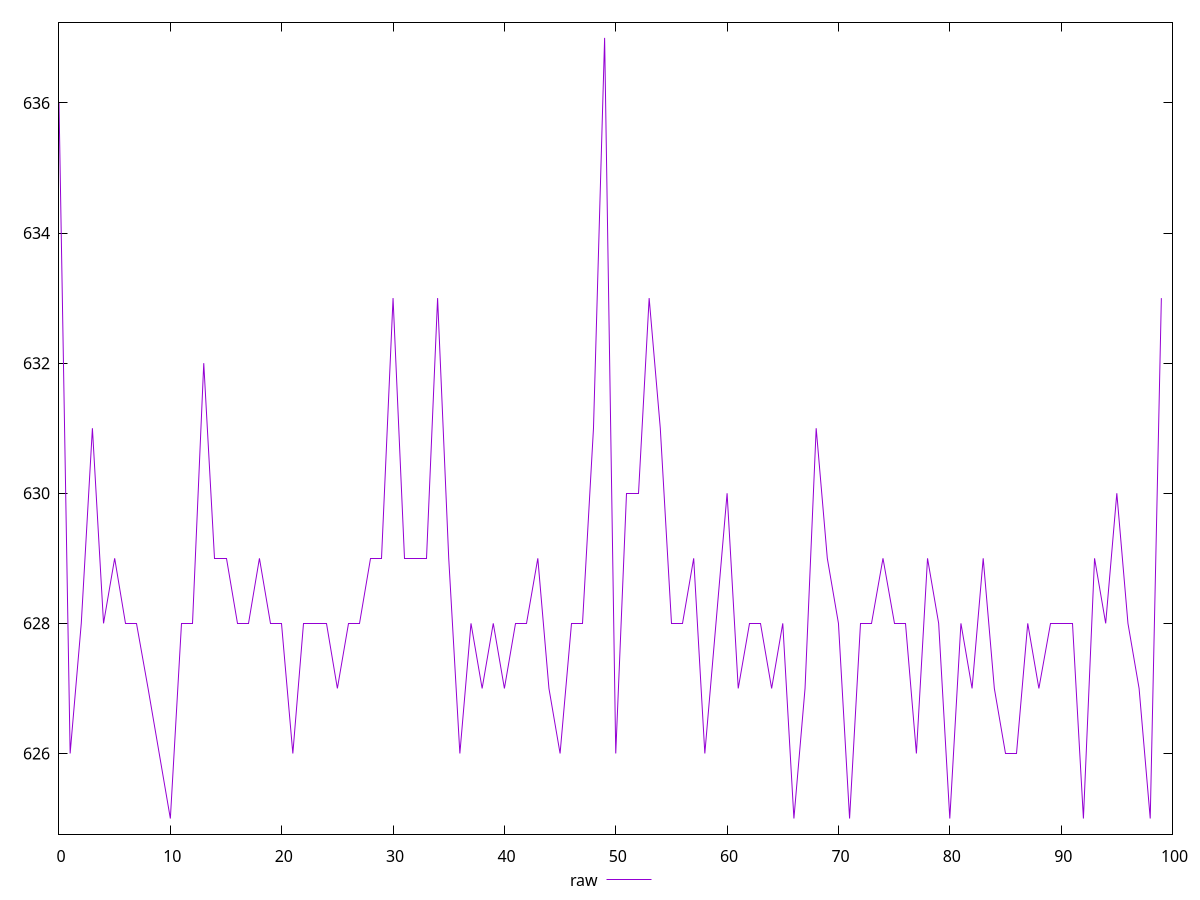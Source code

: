 reset
set terminal svg size 640, 490
set output "reprap/metrics/samples/empty/raw/values.svg"

$raw <<EOF
0 636
1 626
2 628
3 631
4 628
5 629
6 628
7 628
8 627
9 626
10 625
11 628
12 628
13 632
14 629
15 629
16 628
17 628
18 629
19 628
20 628
21 626
22 628
23 628
24 628
25 627
26 628
27 628
28 629
29 629
30 633
31 629
32 629
33 629
34 633
35 629
36 626
37 628
38 627
39 628
40 627
41 628
42 628
43 629
44 627
45 626
46 628
47 628
48 631
49 637
50 626
51 630
52 630
53 633
54 631
55 628
56 628
57 629
58 626
59 628
60 630
61 627
62 628
63 628
64 627
65 628
66 625
67 627
68 631
69 629
70 628
71 625
72 628
73 628
74 629
75 628
76 628
77 626
78 629
79 628
80 625
81 628
82 627
83 629
84 627
85 626
86 626
87 628
88 627
89 628
90 628
91 628
92 625
93 629
94 628
95 630
96 628
97 627
98 625
99 633
EOF

set key outside below
set yrange [624.76:637.24]

plot \
  $raw title "raw" with line, \


reset
